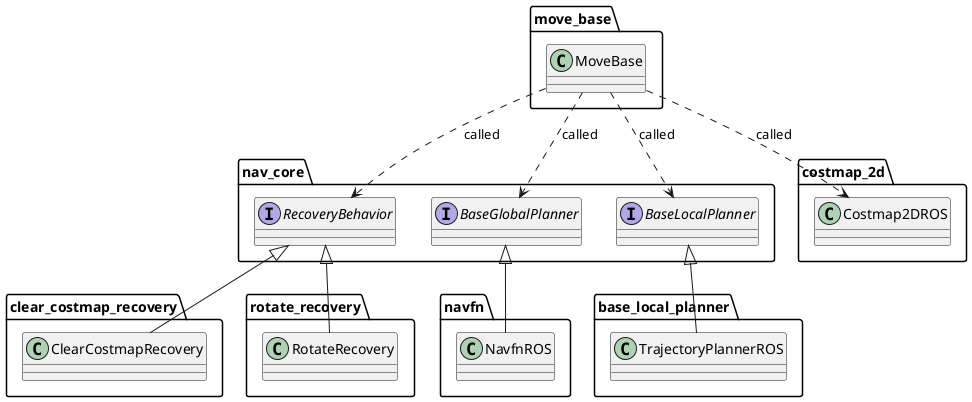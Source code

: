 @startuml

package "move_base" {
    class MoveBase
}

package "nav_core" {
    interface BaseLocalPlanner
    interface BaseGlobalPlanner
    interface RecoveryBehavior
}

package "navfn" {
    class NavfnROS
}

package "base_local_planner" {
    class TrajectoryPlannerROS
}

package "clear_costmap_recovery"{
    class ClearCostmapRecovery
}

package "rotate_recovery"{
    class RotateRecovery
}

package "costmap_2d"{
    class Costmap2DROS
}

MoveBase ..> BaseLocalPlanner: called
MoveBase ..> BaseGlobalPlanner: called
MoveBase ..> RecoveryBehavior: called
MoveBase ..> Costmap2DROS: called
TrajectoryPlannerROS -up-|> BaseLocalPlanner
NavfnROS -up-|> BaseGlobalPlanner
ClearCostmapRecovery -up-|> RecoveryBehavior
RotateRecovery -up-|> RecoveryBehavior

@enduml